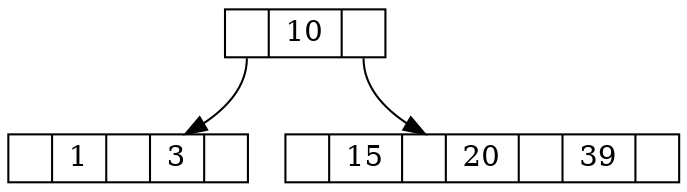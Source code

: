 digraph sls{
node [shape = record,height=.1];
node10[label="<f0>|10|<f1>"];
node13[label="<f0>|1|<f1>|3|<f2>"];
node152039[label="<f0>|15|<f1>|20|<f2>|39|<f3>"];

node10:f0->node13;
node10:f1->node152039;

}
